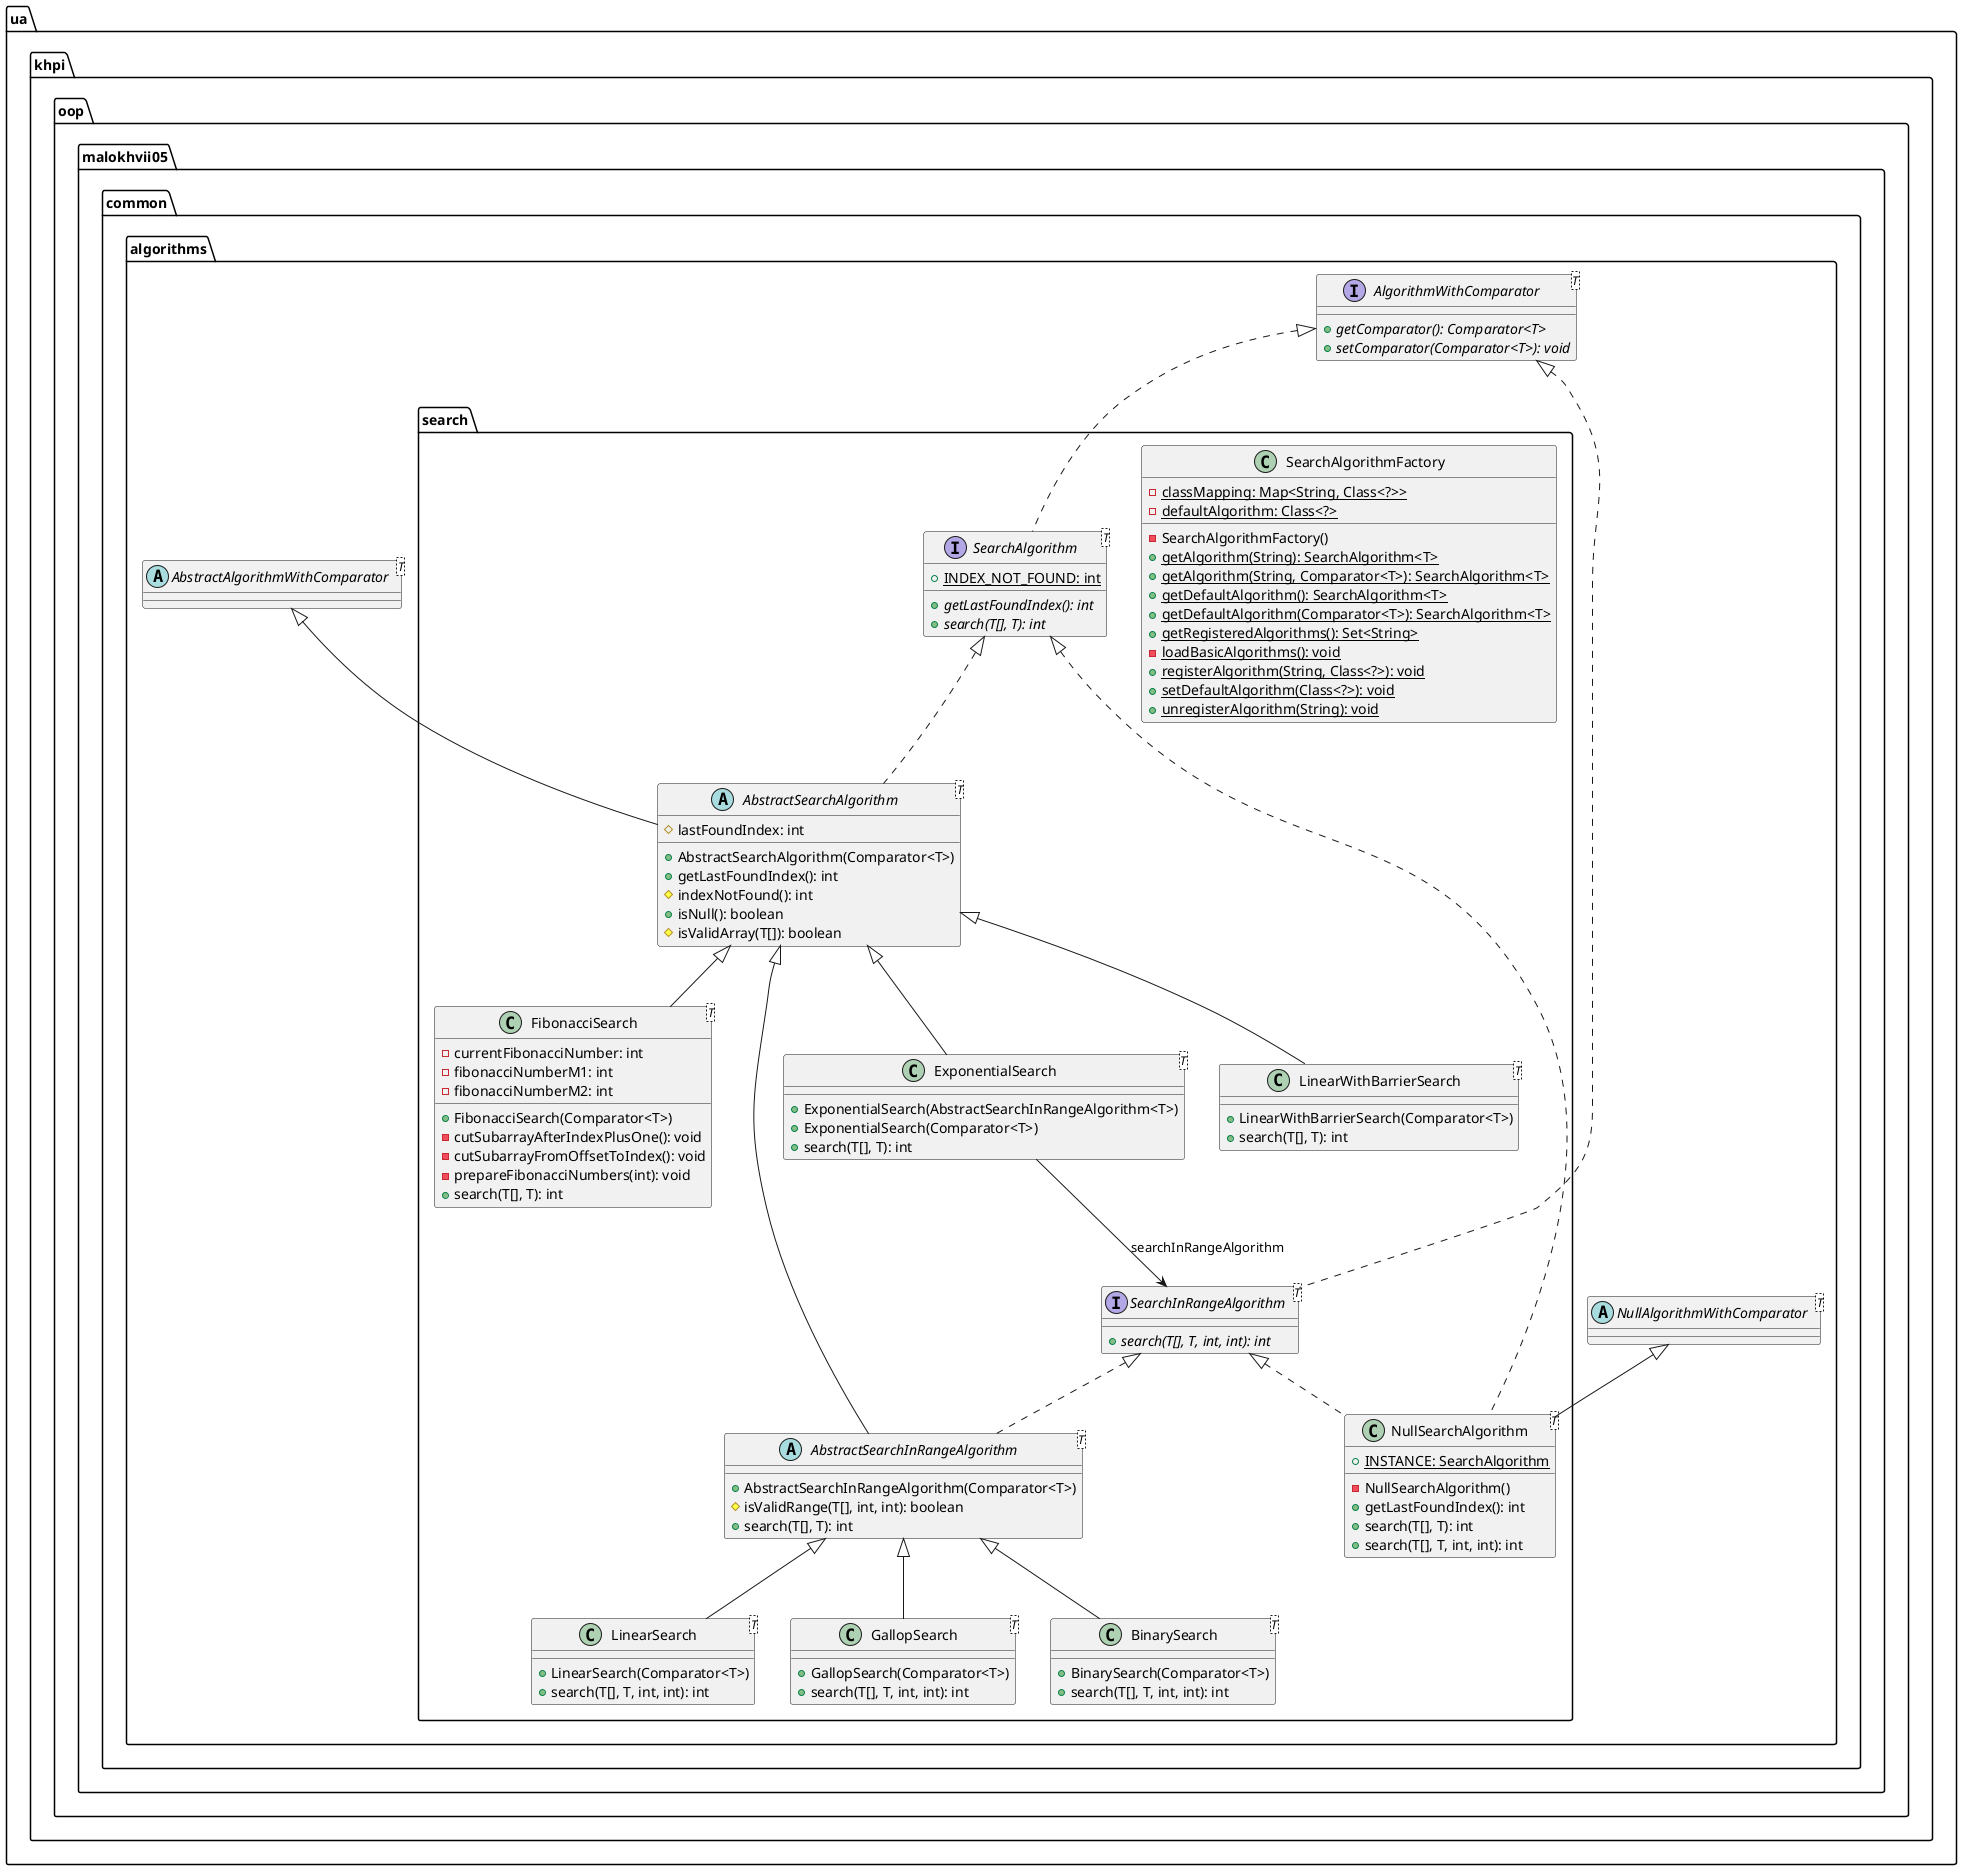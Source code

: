 @startuml

    namespace ua.khpi.oop.malokhvii05.common.algorithms.search {

        interface SearchInRangeAlgorithm<T> {
            {abstract} +search(T[], T, int, int): int
        }

        class SearchAlgorithmFactory {
            {static} -classMapping: Map<String, Class<?>>
            {static} -defaultAlgorithm: Class<?>
            -SearchAlgorithmFactory()
            {static} +getAlgorithm(String): SearchAlgorithm<T>
            {static} +getAlgorithm(String, Comparator<T>): SearchAlgorithm<T>
            {static} +getDefaultAlgorithm(): SearchAlgorithm<T>
            {static} +getDefaultAlgorithm(Comparator<T>): SearchAlgorithm<T>
            {static} +getRegisteredAlgorithms(): Set<String>
            {static} -loadBasicAlgorithms(): void
            {static} +registerAlgorithm(String, Class<?>): void
            {static} +setDefaultAlgorithm(Class<?>): void
            {static} +unregisterAlgorithm(String): void
        }

        interface SearchAlgorithm<T> {
            {static} +INDEX_NOT_FOUND: int
            {abstract} +getLastFoundIndex(): int
            {abstract} +search(T[], T): int
        }

        class NullSearchAlgorithm<T> {
            {static} +INSTANCE: SearchAlgorithm
            -NullSearchAlgorithm()
            +getLastFoundIndex(): int
            +search(T[], T): int
            +search(T[], T, int, int): int
        }

        class LinearWithBarrierSearch<T> {
            +LinearWithBarrierSearch(Comparator<T>)
            +search(T[], T): int
        }

        class LinearSearch<T> {
            +LinearSearch(Comparator<T>)
            +search(T[], T, int, int): int
        }

        class GallopSearch<T> {
            +GallopSearch(Comparator<T>)
            +search(T[], T, int, int): int
        }

        class FibonacciSearch<T> {
            -currentFibonacciNumber: int
            -fibonacciNumberM1: int
            -fibonacciNumberM2: int
            +FibonacciSearch(Comparator<T>)
            -cutSubarrayAfterIndexPlusOne(): void
            -cutSubarrayFromOffsetToIndex(): void
            -prepareFibonacciNumbers(int): void
            +search(T[], T): int
        }

        class ExponentialSearch<T> {
            +ExponentialSearch(AbstractSearchInRangeAlgorithm<T>)
            +ExponentialSearch(Comparator<T>)
            +search(T[], T): int
        }

        class BinarySearch<T> {
            +BinarySearch(Comparator<T>)
            +search(T[], T, int, int): int
        }

        abstract class AbstractSearchInRangeAlgorithm<T> {
            +AbstractSearchInRangeAlgorithm(Comparator<T>)
            #isValidRange(T[], int, int): boolean
            +search(T[], T): int
        }

        abstract class AbstractSearchAlgorithm<T> {
            #lastFoundIndex: int
            +AbstractSearchAlgorithm(Comparator<T>)
            +getLastFoundIndex(): int
            #indexNotFound(): int
            +isNull(): boolean
            #isValidArray(T[]): boolean
        }

        interface ua.khpi.oop.malokhvii05.common.algorithms.AlgorithmWithComparator<T> {
            {abstract} +getComparator(): Comparator<T>
            {abstract} +setComparator(Comparator<T>): void
        }
        ua.khpi.oop.malokhvii05.common.algorithms.AlgorithmWithComparator <|.. SearchInRangeAlgorithm

        ua.khpi.oop.malokhvii05.common.algorithms.AlgorithmWithComparator <|.. SearchAlgorithm

        abstract class ua.khpi.oop.malokhvii05.common.algorithms.NullAlgorithmWithComparator<T>
        ua.khpi.oop.malokhvii05.common.algorithms.NullAlgorithmWithComparator <|-- NullSearchAlgorithm

        SearchAlgorithm <|.. NullSearchAlgorithm

        SearchInRangeAlgorithm <|.. NullSearchAlgorithm

        AbstractSearchAlgorithm <|-- LinearWithBarrierSearch

        AbstractSearchInRangeAlgorithm <|-- LinearSearch

        AbstractSearchInRangeAlgorithm <|-- GallopSearch

        AbstractSearchAlgorithm <|-- FibonacciSearch

        AbstractSearchAlgorithm <|-- ExponentialSearch

        AbstractSearchInRangeAlgorithm <|-- BinarySearch

        AbstractSearchAlgorithm <|-- AbstractSearchInRangeAlgorithm

        SearchInRangeAlgorithm <|.. AbstractSearchInRangeAlgorithm

        abstract class ua.khpi.oop.malokhvii05.common.algorithms.AbstractAlgorithmWithComparator<T>
        ua.khpi.oop.malokhvii05.common.algorithms.AbstractAlgorithmWithComparator <|-- AbstractSearchAlgorithm

        SearchAlgorithm <|.. AbstractSearchAlgorithm

        ExponentialSearch --> SearchInRangeAlgorithm: searchInRangeAlgorithm

    }

@enduml

